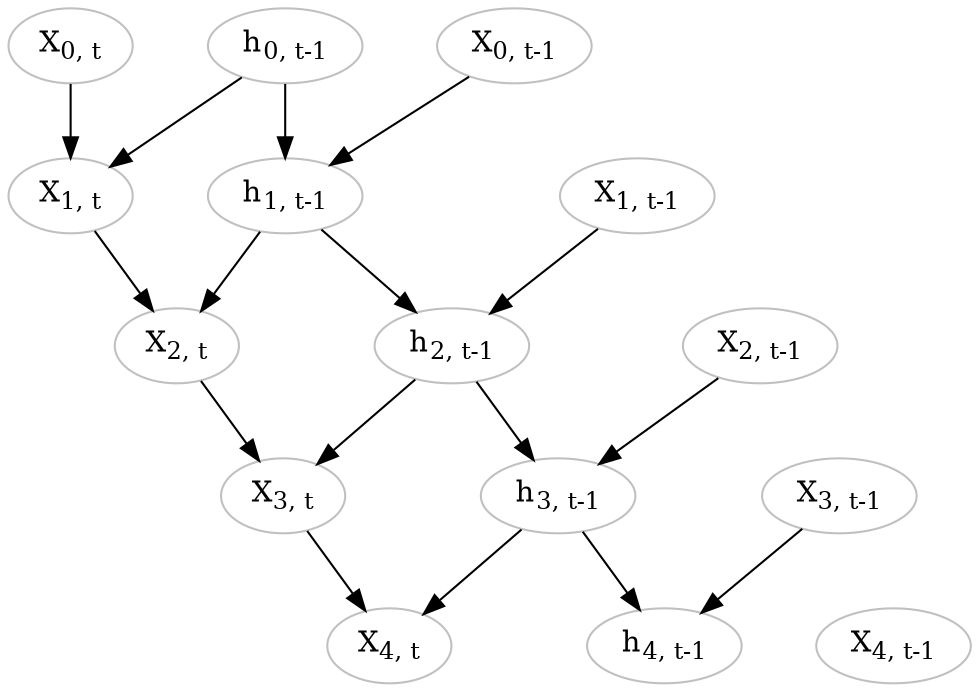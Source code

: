 digraph nn{

edge[
	_color = pink
	nodesep = 0.5
	ranksep = 0.5
	weight = 0.5
	height = 0.5
]
node[
	_shape = rectangle 
	color = gray 
	_style = filled
	_width = 0.1
	_height = 0.1
	label = ""
	nodesep = 0.5
	ranksep = 0.5
]
graph[
	nodesep = 0.5
	ranksep = 0.5
	_rankdir = LR
]

Xp0 [label=<X<SUB>0, t-1</SUB>>]
H0 [label=<h<SUB>0, t-1</SUB>>]
X0 [label=<X<SUB>0, t</SUB>>]

Xp1 [label=<X<SUB>1, t-1</SUB>>]
H1 [label=<h<SUB>1, t-1</SUB>>]
X1 [label=<X<SUB>1, t</SUB>>]

Xp2 [label=<X<SUB>2, t-1</SUB>>]
H2 [label=<h<SUB>2, t-1</SUB>>]
X2 [label=<X<SUB>2, t</SUB>>]

Xp3 [label=<X<SUB>3, t-1</SUB>>]
H3 [label=<h<SUB>3, t-1</SUB>>]
X3 [label=<X<SUB>3, t</SUB>>]

Xp4 [label=<X<SUB>4, t-1</SUB>>]
H4 [label=<h<SUB>4, t-1</SUB>>]
X4 [label=<X<SUB>4, t</SUB>>]

Xp0->Xp1 [style=invis]
H0->Xp1 [style=invis]
H0->H1 
Xp0->H1
X0->X1
H0->X1 

Xp1->Xp2 [style=invis]
H1->H2
Xp1->H2
X1->X2
H1->X2

Xp2->Xp3 [style=invis]
H2->H3
Xp2->H3
X2->X3
H2->X3

Xp3->Xp4 [style=invis]
H3->H4
Xp3->H4
X3->X4
H3->X4
}

